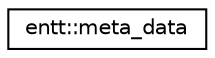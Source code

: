 digraph "Graphical Class Hierarchy"
{
 // LATEX_PDF_SIZE
  edge [fontname="Helvetica",fontsize="10",labelfontname="Helvetica",labelfontsize="10"];
  node [fontname="Helvetica",fontsize="10",shape=record];
  rankdir="LR";
  Node0 [label="entt::meta_data",height=0.2,width=0.4,color="black", fillcolor="white", style="filled",URL="$structentt_1_1meta__data.html",tooltip="Opaque wrapper for data members."];
}
